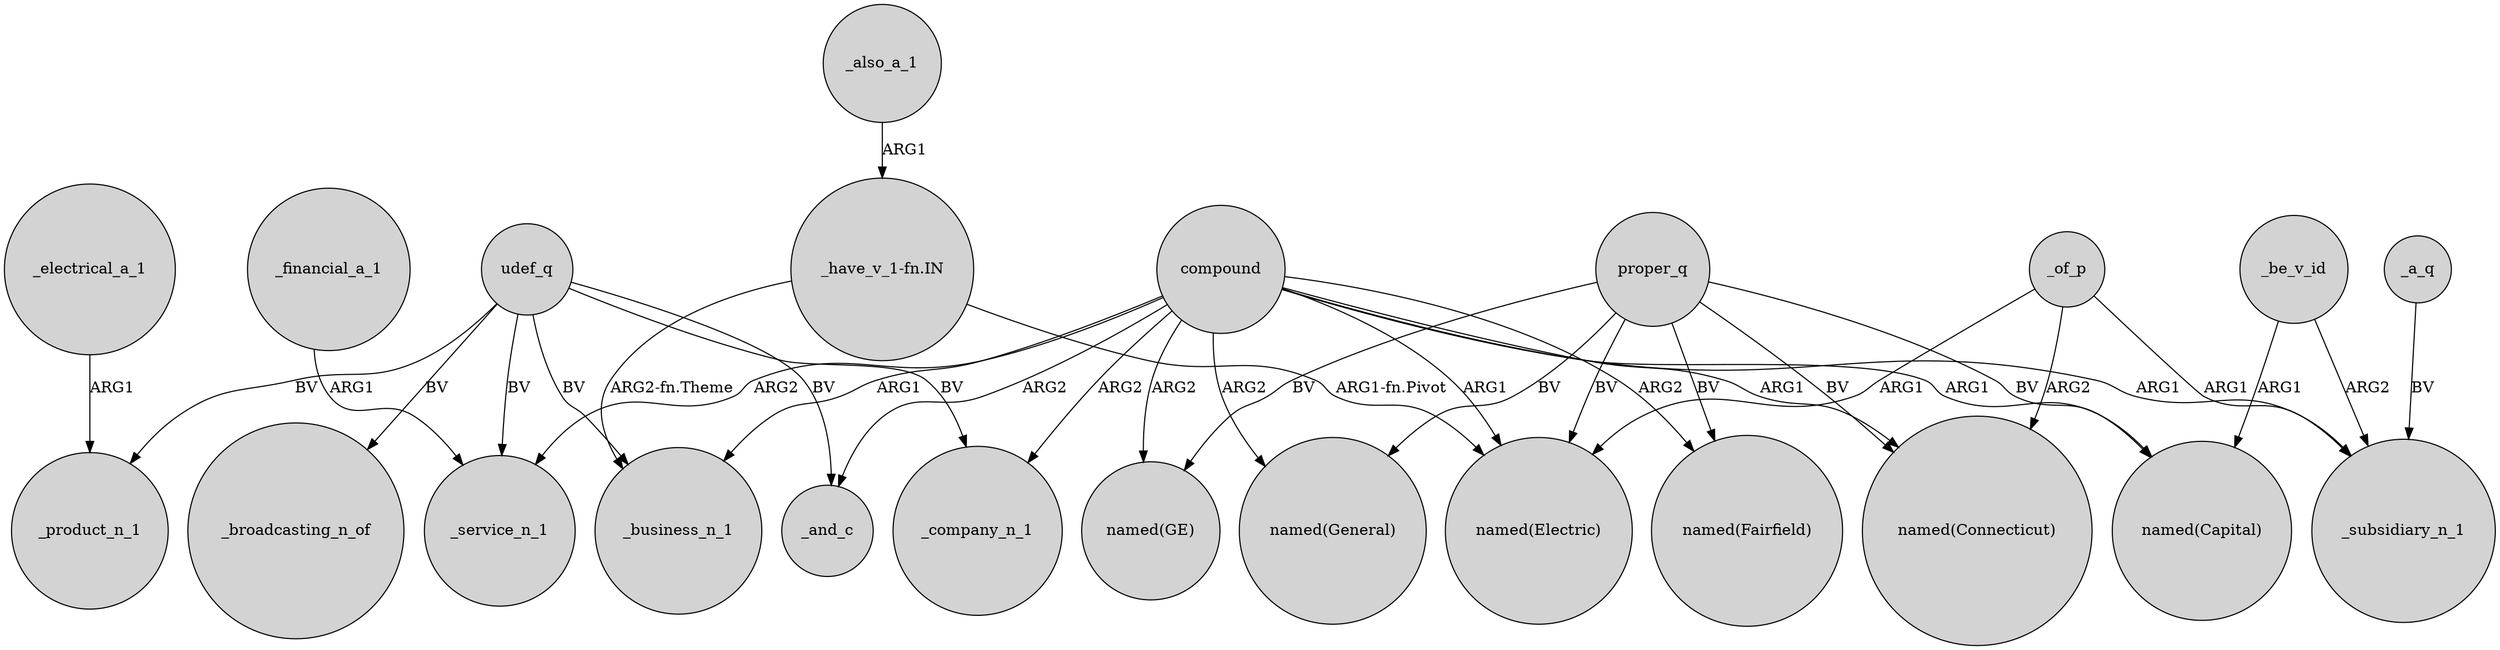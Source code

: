 digraph {
	node [shape=circle style=filled]
	udef_q -> _broadcasting_n_of [label=BV]
	_electrical_a_1 -> _product_n_1 [label=ARG1]
	_of_p -> _subsidiary_n_1 [label=ARG1]
	_be_v_id -> _subsidiary_n_1 [label=ARG2]
	compound -> _service_n_1 [label=ARG2]
	proper_q -> "named(Capital)" [label=BV]
	compound -> "named(GE)" [label=ARG2]
	compound -> _company_n_1 [label=ARG2]
	proper_q -> "named(GE)" [label=BV]
	proper_q -> "named(General)" [label=BV]
	compound -> "named(Electric)" [label=ARG1]
	_financial_a_1 -> _service_n_1 [label=ARG1]
	compound -> "named(General)" [label=ARG2]
	_be_v_id -> "named(Capital)" [label=ARG1]
	"_have_v_1-fn.IN" -> _business_n_1 [label="ARG2-fn.Theme"]
	_a_q -> _subsidiary_n_1 [label=BV]
	compound -> _and_c [label=ARG2]
	udef_q -> _service_n_1 [label=BV]
	_of_p -> "named(Connecticut)" [label=ARG2]
	proper_q -> "named(Electric)" [label=BV]
	compound -> _business_n_1 [label=ARG1]
	_also_a_1 -> "_have_v_1-fn.IN" [label=ARG1]
	_of_p -> "named(Electric)" [label=ARG1]
	compound -> "named(Fairfield)" [label=ARG2]
	compound -> _subsidiary_n_1 [label=ARG1]
	udef_q -> _business_n_1 [label=BV]
	udef_q -> _product_n_1 [label=BV]
	"_have_v_1-fn.IN" -> "named(Electric)" [label="ARG1-fn.Pivot"]
	proper_q -> "named(Connecticut)" [label=BV]
	udef_q -> _and_c [label=BV]
	proper_q -> "named(Fairfield)" [label=BV]
	udef_q -> _company_n_1 [label=BV]
	compound -> "named(Connecticut)" [label=ARG1]
	compound -> "named(Capital)" [label=ARG1]
}
